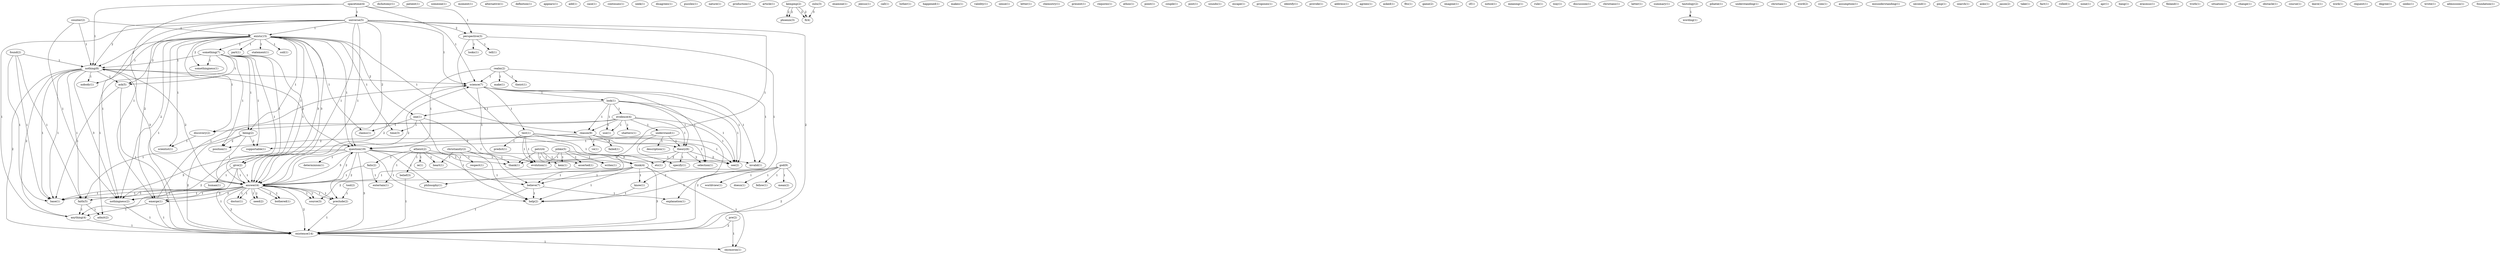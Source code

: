 digraph G {
  spacetime [ label="spacetime(4)" ];
  universe [ label="universe(5)" ];
  nothing [ label="nothing(8)" ];
  perspective [ label="perspective(3)" ];
  emerge [ label="emerge(1)" ];
  science [ label="science(7)" ];
  dichotomy [ label="dichotomy(1)" ];
  patient [ label="patient(1)" ];
  exists [ label="exists(15)" ];
  answer [ label="answer(8)" ];
  question [ label="question(19)" ];
  think [ label="think(4)" ];
  answer [ label="answer(4)" ];
  nothingness [ label="nothingness(2)" ];
  anything [ label="anything(4)" ];
  existence [ label="existence(14)" ];
  someone [ label="someone(1)" ];
  moment [ label="moment(1)" ];
  alternative [ label="alternative(1)" ];
  definition [ label="definition(1)" ];
  appears [ label="appears(1)" ];
  add [ label="add(1)" ];
  case [ label="case(1)" ];
  continues [ label="continues(1)" ];
  counter [ label="counter(2)" ];
  seek [ label="seek(1)" ];
  found [ label="found(2)" ];
  faith [ label="faith(5)" ];
  base [ label="base(1)" ];
  base [ label="base(1)" ];
  pre [ label="pre(2)" ];
  oxymoron [ label="oxymoron(1)" ];
  disagrees [ label="disagrees(1)" ];
  puzzles [ label="puzzles(1)" ];
  nature [ label="nature(1)" ];
  production [ label="production(1)" ];
  article [ label="article(1)" ];
  something [ label="something(7)" ];
  somethingness [ label="somethingness(1)" ];
  give [ label="give(2)" ];
  discovery [ label="discovery(2)" ];
  part [ label="part(1)" ];
  being [ label="being(2)" ];
  statement [ label="statement(1)" ];
  scientist [ label="scientist(1)" ];
  reason [ label="reason(9)" ];
  one [ label="one(1)" ];
  time [ label="time(3)" ];
  claims [ label="claims(1)" ];
  ask [ label="ask(5)" ];
  soil [ label="soil(1)" ];
  nobody [ label="nobody(1)" ];
  admit [ label="admit(2)" ];
  supportable [ label="supportable(1)" ];
  position [ label="position(1)" ];
  look [ label="look(1)" ];
  evidence [ label="evidence(4)" ];
  use [ label="use(1)" ];
  theory [ label="theory(6)" ];
  see [ label="see(2)" ];
  kempmp [ label="kempmp(1)" ];
  phoenix [ label="phoenix(3)" ];
  fi [ label="fi(4)" ];
  examine [ label="examine(1)" ];
  jeesus [ label="jeesus(1)" ];
  call [ label="call(1)" ];
  luther [ label="luther(1)" ];
  happened [ label="happened(1)" ];
  kempmp [ label="kempmp(2)" ];
  makes [ label="makes(1)" ];
  validity [ label="validity(1)" ];
  sense [ label="sense(1)" ];
  letter [ label="letter(1)" ];
  chemistry [ label="chemistry(1)" ];
  present [ label="present(1)" ];
  atheist [ label="atheist(2)" ];
  belief [ label="belief(3)" ];
  fails [ label="fails(2)" ];
  heart [ label="heart(1)" ];
  ie [ label="ie(1)" ];
  entertain [ label="entertain(1)" ];
  believe [ label="believe(7)" ];
  thank [ label="thank(1)" ];
  requires [ label="requires(1)" ];
  shatters [ label="shatters(1)" ];
  understand [ label="understand(1)" ];
  human [ label="human(1)" ];
  athos [ label="athos(1)" ];
  point [ label="point(1)" ];
  couple [ label="couple(1)" ];
  bothered [ label="bothered(1)" ];
  doctor [ label="doctor(1)" ];
  source [ label="source(3)" ];
  preclude [ label="preclude(2)" ];
  need [ label="need(2)" ];
  post [ label="post(1)" ];
  sounds [ label="sounds(1)" ];
  escape [ label="escape(1)" ];
  proposes [ label="proposes(1)" ];
  identify [ label="identify(1)" ];
  provide [ label="provide(1)" ];
  address [ label="address(1)" ];
  looks [ label="looks(1)" ];
  explanation [ label="explanation(1)" ];
  tell [ label="tell(1)" ];
  agrees [ label="agrees(1)" ];
  asked [ label="asked(1)" ];
  fits [ label="fits(1)" ];
  game [ label="game(2)" ];
  failed [ label="failed(1)" ];
  ve [ label="ve(1)" ];
  imagine [ label="imagine(1)" ];
  help [ label="help(2)" ];
  sf [ label="sf(1)" ];
  notice [ label="notice(1)" ];
  meaning [ label="meaning(1)" ];
  rule [ label="rule(1)" ];
  way [ label="way(1)" ];
  description [ label="description(1)" ];
  specify [ label="specify(1)" ];
  discussion [ label="discussion(1)" ];
  realm [ label="realm(2)" ];
  theist [ label="theist(1)" ];
  make [ label="make(1)" ];
  invalid [ label="invalid(1)" ];
  determinism [ label="determinism(1)" ];
  philosophy [ label="philosophy(1)" ];
  christians [ label="christians(1)" ];
  latter [ label="latter(1)" ];
  summary [ label="summary(1)" ];
  tool [ label="tool(2)" ];
  tautology [ label="tautology(2)" ];
  wording [ label="wording(1)" ];
  pihatie [ label="pihatie(1)" ];
  understanding [ label="understanding(1)" ];
  christian [ label="christian(1)" ];
  know [ label="know(1)" ];
  christianity [ label="christianity(2)" ];
  respect [ label="respect(1)" ];
  word [ label="word(2)" ];
  com [ label="com(1)" ];
  assumption [ label="assumption(1)" ];
  misunderstanding [ label="misunderstanding(1)" ];
  second [ label="second(1)" ];
  pmp [ label="pmp(1)" ];
  search [ label="search(1)" ];
  test [ label="test(1)" ];
  etc [ label="etc(1)" ];
  predict [ label="predict(1)" ];
  selection [ label="selection(1)" ];
  evolution [ label="evolution(1)" ];
  asks [ label="asks(1)" ];
  god [ label="god(9)" ];
  fellow [ label="fellow(1)" ];
  mean [ label="mean(2)" ];
  worldview [ label="worldview(1)" ];
  doesn [ label="doesn(1)" ];
  jason [ label="jason(2)" ];
  oulu [ label="oulu(2)" ];
  take [ label="take(1)" ];
  fact [ label="fact(1)" ];
  rolled [ label="rolled(1)" ];
  none [ label="none(1)" ];
  apr [ label="apr(1)" ];
  bang [ label="bang(1)" ];
  petri [ label="petri(4)" ];
  kem [ label="kem(1)" ];
  asserted [ label="asserted(1)" ];
  writes [ label="writes(1)" ];
  erasmus [ label="erasmus(1)" ];
  pihko [ label="pihko(5)" ];
  finland [ label="finland(1)" ];
  truth [ label="truth(1)" ];
  situation [ label="situation(1)" ];
  change [ label="change(1)" ];
  obstacle [ label="obstacle(1)" ];
  course [ label="course(1)" ];
  leave [ label="leave(1)" ];
  work [ label="work(1)" ];
  request [ label="request(1)" ];
  degree [ label="degree(1)" ];
  seeks [ label="seeks(1)" ];
  look [ label="look(1)" ];
  test [ label="test(1)" ];
  wrote [ label="wrote(1)" ];
  oulu [ label="oulu(3)" ];
  admission [ label="admission(1)" ];
  foundation [ label="foundation(1)" ];
  spacetime -> universe [ label="1" ];
  spacetime -> nothing [ label="1" ];
  spacetime -> perspective [ label="1" ];
  spacetime -> emerge [ label="1" ];
  spacetime -> science [ label="1" ];
  universe -> exists [ label="1" ];
  universe -> answer [ label="1" ];
  universe -> nothing [ label="2" ];
  universe -> perspective [ label="2" ];
  universe -> question [ label="2" ];
  universe -> think [ label="1" ];
  universe -> answer [ label="1" ];
  universe -> nothingness [ label="1" ];
  universe -> emerge [ label="2" ];
  universe -> anything [ label="1" ];
  universe -> existence [ label="2" ];
  universe -> science [ label="1" ];
  counter -> exists [ label="1" ];
  counter -> nothing [ label="1" ];
  counter -> nothingness [ label="1" ];
  found -> nothing [ label="1" ];
  found -> faith [ label="1" ];
  found -> base [ label="1" ];
  found -> base [ label="1" ];
  pre -> existence [ label="2" ];
  pre -> oxymoron [ label="1" ];
  exists -> something [ label="2" ];
  exists -> somethingness [ label="2" ];
  exists -> give [ label="1" ];
  exists -> discovery [ label="1" ];
  exists -> answer [ label="3" ];
  exists -> part [ label="1" ];
  exists -> being [ label="1" ];
  exists -> nothing [ label="2" ];
  exists -> statement [ label="1" ];
  exists -> scientist [ label="1" ];
  exists -> reason [ label="1" ];
  exists -> one [ label="2" ];
  exists -> question [ label="1" ];
  exists -> time [ label="1" ];
  exists -> claims [ label="1" ];
  exists -> answer [ label="3" ];
  exists -> ask [ label="2" ];
  exists -> nothingness [ label="2" ];
  exists -> soil [ label="1" ];
  exists -> existence [ label="1" ];
  exists -> nobody [ label="1" ];
  something -> somethingness [ label="1" ];
  something -> give [ label="1" ];
  something -> answer [ label="1" ];
  something -> being [ label="1" ];
  something -> nothing [ label="1" ];
  something -> admit [ label="1" ];
  something -> answer [ label="1" ];
  something -> ask [ label="1" ];
  something -> supportable [ label="1" ];
  something -> position [ label="1" ];
  look -> evidence [ label="1" ];
  look -> reason [ label="1" ];
  look -> one [ label="1" ];
  look -> use [ label="1" ];
  look -> theory [ label="1" ];
  look -> see [ label="1" ];
  kempmp -> phoenix [ label="2" ];
  kempmp -> fi [ label="2" ];
  kempmp -> phoenix [ label="2" ];
  kempmp -> fi [ label="2" ];
  atheist -> belief [ label="1" ];
  atheist -> fails [ label="1" ];
  atheist -> heart [ label="1" ];
  atheist -> ie [ label="1" ];
  atheist -> entertain [ label="1" ];
  atheist -> believe [ label="1" ];
  atheist -> thank [ label="1" ];
  evidence -> discovery [ label="1" ];
  evidence -> shatters [ label="1" ];
  evidence -> reason [ label="1" ];
  evidence -> faith [ label="1" ];
  evidence -> understand [ label="1" ];
  evidence -> use [ label="1" ];
  evidence -> theory [ label="1" ];
  evidence -> see [ label="1" ];
  give -> answer [ label="1" ];
  give -> human [ label="1" ];
  give -> answer [ label="1" ];
  give -> existence [ label="1" ];
  discovery -> scientist [ label="1" ];
  belief -> existence [ label="1" ];
  answer -> nothing [ label="3" ];
  answer -> faith [ label="1" ];
  answer -> question [ label="2" ];
  answer -> base [ label="1" ];
  answer -> bothered [ label="1" ];
  answer -> doctor [ label="1" ];
  answer -> nothingness [ label="1" ];
  answer -> emerge [ label="2" ];
  answer -> source [ label="1" ];
  answer -> base [ label="1" ];
  answer -> preclude [ label="1" ];
  answer -> existence [ label="2" ];
  answer -> science [ label="2" ];
  answer -> need [ label="1" ];
  being -> answer [ label="1" ];
  being -> supportable [ label="2" ];
  being -> position [ label="2" ];
  being -> existence [ label="2" ];
  nothing -> faith [ label="1" ];
  nothing -> question [ label="2" ];
  nothing -> base [ label="1" ];
  nothing -> answer [ label="2" ];
  nothing -> ask [ label="1" ];
  nothing -> nothingness [ label="3" ];
  nothing -> base [ label="1" ];
  nothing -> anything [ label="2" ];
  nothing -> existence [ label="2" ];
  nothing -> science [ label="1" ];
  nothing -> nobody [ label="1" ];
  perspective -> looks [ label="1" ];
  perspective -> believe [ label="1" ];
  perspective -> explanation [ label="1" ];
  perspective -> tell [ label="1" ];
  reason -> failed [ label="1" ];
  reason -> supportable [ label="2" ];
  reason -> position [ label="2" ];
  reason -> existence [ label="2" ];
  reason -> see [ label="1" ];
  reason -> ve [ label="1" ];
  one -> time [ label="1" ];
  one -> claims [ label="1" ];
  one -> believe [ label="1" ];
  one -> help [ label="1" ];
  faith -> admit [ label="1" ];
  faith -> anything [ label="1" ];
  understand -> question [ label="1" ];
  understand -> description [ label="1" ];
  understand -> theory [ label="1" ];
  understand -> specify [ label="1" ];
  realm -> question [ label="1" ];
  realm -> theist [ label="1" ];
  realm -> make [ label="1" ];
  realm -> science [ label="1" ];
  realm -> invalid [ label="1" ];
  question -> think [ label="1" ];
  question -> answer [ label="3" ];
  question -> nothingness [ label="3" ];
  question -> anything [ label="2" ];
  question -> determinism [ label="1" ];
  question -> preclude [ label="2" ];
  question -> help [ label="1" ];
  question -> existence [ label="3" ];
  question -> philosophy [ label="1" ];
  question -> invalid [ label="3" ];
  tool -> preclude [ label="1" ];
  tautology -> wording [ label="1" ];
  fails -> answer [ label="1" ];
  fails -> entertain [ label="1" ];
  think -> answer [ label="1" ];
  think -> believe [ label="1" ];
  think -> know [ label="1" ];
  think -> help [ label="1" ];
  think -> existence [ label="3" ];
  think -> philosophy [ label="1" ];
  think -> oxymoron [ label="1" ];
  christianity -> heart [ label="1" ];
  christianity -> respect [ label="1" ];
  christianity -> thank [ label="1" ];
  christianity -> help [ label="1" ];
  answer -> bothered [ label="1" ];
  answer -> doctor [ label="1" ];
  answer -> nothingness [ label="1" ];
  answer -> emerge [ label="2" ];
  answer -> source [ label="1" ];
  answer -> base [ label="1" ];
  answer -> preclude [ label="1" ];
  answer -> existence [ label="2" ];
  answer -> science [ label="2" ];
  answer -> need [ label="1" ];
  ask -> base [ label="1" ];
  ask -> existence [ label="1" ];
  test -> theory [ label="1" ];
  test -> etc [ label="1" ];
  test -> predict [ label="1" ];
  test -> selection [ label="1" ];
  test -> evolution [ label="1" ];
  nothingness -> existence [ label="1" ];
  theory -> specify [ label="1" ];
  theory -> etc [ label="2" ];
  theory -> selection [ label="2" ];
  theory -> see [ label="2" ];
  theory -> evolution [ label="2" ];
  emerge -> anything [ label="1" ];
  emerge -> existence [ label="1" ];
  emerge -> science [ label="1" ];
  believe -> explanation [ label="1" ];
  believe -> help [ label="1" ];
  believe -> existence [ label="1" ];
  god -> fellow [ label="1" ];
  god -> mean [ label="1" ];
  god -> worldview [ label="1" ];
  god -> source [ label="2" ];
  god -> know [ label="2" ];
  god -> help [ label="1" ];
  god -> existence [ label="2" ];
  god -> doesn [ label="1" ];
  oulu -> fi [ label="3" ];
  know -> help [ label="1" ];
  petri -> kem [ label="1" ];
  petri -> thank [ label="1" ];
  petri -> asserted [ label="1" ];
  petri -> writes [ label="1" ];
  pihko -> kem [ label="1" ];
  pihko -> thank [ label="1" ];
  pihko -> asserted [ label="1" ];
  pihko -> writes [ label="1" ];
  pihko -> see [ label="1" ];
  anything -> existence [ label="1" ];
  preclude -> existence [ label="1" ];
  existence -> oxymoron [ label="1" ];
  science -> selection [ label="1" ];
  science -> look [ label="1" ];
  science -> test [ label="1" ];
  science -> invalid [ label="1" ];
  science -> see [ label="1" ];
  science -> evolution [ label="1" ];
  look -> see [ label="1" ];
  test -> evolution [ label="1" ];
}
